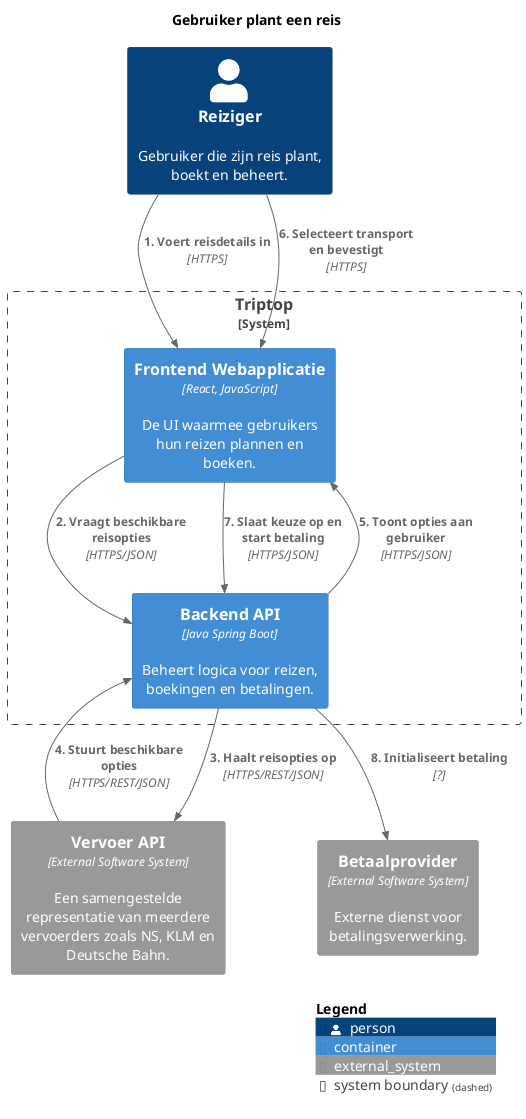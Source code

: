 @startuml
set separator none
title Gebruiker plant een reis

top to bottom direction

!include <C4/C4>
!include <C4/C4_Context>
!include <C4/C4_Container>

System_Boundary("Triptop_boundary", "Triptop", $tags="") {
  Container(Triptop.FrontendWebapplicatie, "Frontend Webapplicatie", $techn="React, JavaScript", $descr="De UI waarmee gebruikers hun reizen plannen en boeken.", $tags="", $link="")
  Container(Triptop.BackendAPI, "Backend API", $techn="Java Spring Boot", $descr="Beheert logica voor reizen, boekingen en betalingen.", $tags="", $link="")
}

Person(Reiziger, "Reiziger", $descr="Gebruiker die zijn reis plant, boekt en beheert.", $tags="", $link="")
System_Ext(VervoerAPI, "Vervoer API", $descr="Een samengestelde representatie van meerdere vervoerders zoals NS, KLM en Deutsche Bahn.", $type="External Software System", $link="")
System_Ext(Betaalprovider, "Betaalprovider", $descr="Externe dienst voor betalingsverwerking.", $type="External Software System", $link="")

Rel(Reiziger, Triptop.FrontendWebapplicatie, "1. Voert reisdetails in", $techn="HTTPS", $tags="", $link="")
Rel(Triptop.FrontendWebapplicatie, Triptop.BackendAPI, "2. Vraagt beschikbare reisopties", $techn="HTTPS/JSON", $tags="", $link="")
Rel(Triptop.BackendAPI, VervoerAPI, "3. Haalt reisopties op", $techn="HTTPS/REST/JSON", $tags="", $link="")
Rel(VervoerAPI, Triptop.BackendAPI, "4. Stuurt beschikbare opties", $techn="HTTPS/REST/JSON", $tags="", $link="")
Rel(Triptop.BackendAPI, Triptop.FrontendWebapplicatie, "5. Toont opties aan gebruiker", $techn="HTTPS/JSON", $tags="", $link="")
Rel(Reiziger, Triptop.FrontendWebapplicatie, "6. Selecteert transport en bevestigt", $techn="HTTPS", $tags="", $link="")
Rel(Triptop.FrontendWebapplicatie, Triptop.BackendAPI, "7. Slaat keuze op en start betaling", $techn="HTTPS/JSON", $tags="", $link="")
Rel(Triptop.BackendAPI, Betaalprovider, "8. Initialiseert betaling", $techn="?", $tags="", $link="")



SHOW_LEGEND(true)
@enduml